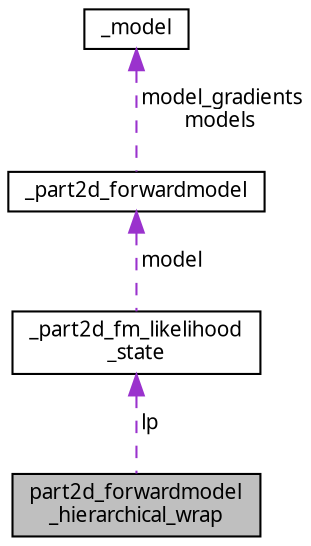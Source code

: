 digraph "part2d_forwardmodel_hierarchical_wrap"
{
  edge [fontname="FreeSans.ttf",fontsize="10",labelfontname="FreeSans.ttf",labelfontsize="10"];
  node [fontname="FreeSans.ttf",fontsize="10",shape=record];
  Node1 [label="part2d_forwardmodel\l_hierarchical_wrap",height=0.2,width=0.4,color="black", fillcolor="grey75", style="filled", fontcolor="black"];
  Node2 -> Node1 [dir="back",color="darkorchid3",fontsize="10",style="dashed",label=" lp" ,fontname="FreeSans.ttf"];
  Node2 [label="_part2d_fm_likelihood\l_state",height=0.2,width=0.4,color="black", fillcolor="white", style="filled",URL="$struct__part2d__fm__likelihood__state.html"];
  Node3 -> Node2 [dir="back",color="darkorchid3",fontsize="10",style="dashed",label=" model" ,fontname="FreeSans.ttf"];
  Node3 [label="_part2d_forwardmodel",height=0.2,width=0.4,color="black", fillcolor="white", style="filled",URL="$struct__part2d__forwardmodel.html"];
  Node4 -> Node3 [dir="back",color="darkorchid3",fontsize="10",style="dashed",label=" model_gradients\nmodels" ,fontname="FreeSans.ttf"];
  Node4 [label="_model",height=0.2,width=0.4,color="black", fillcolor="white", style="filled",URL="$struct__model.html"];
}
